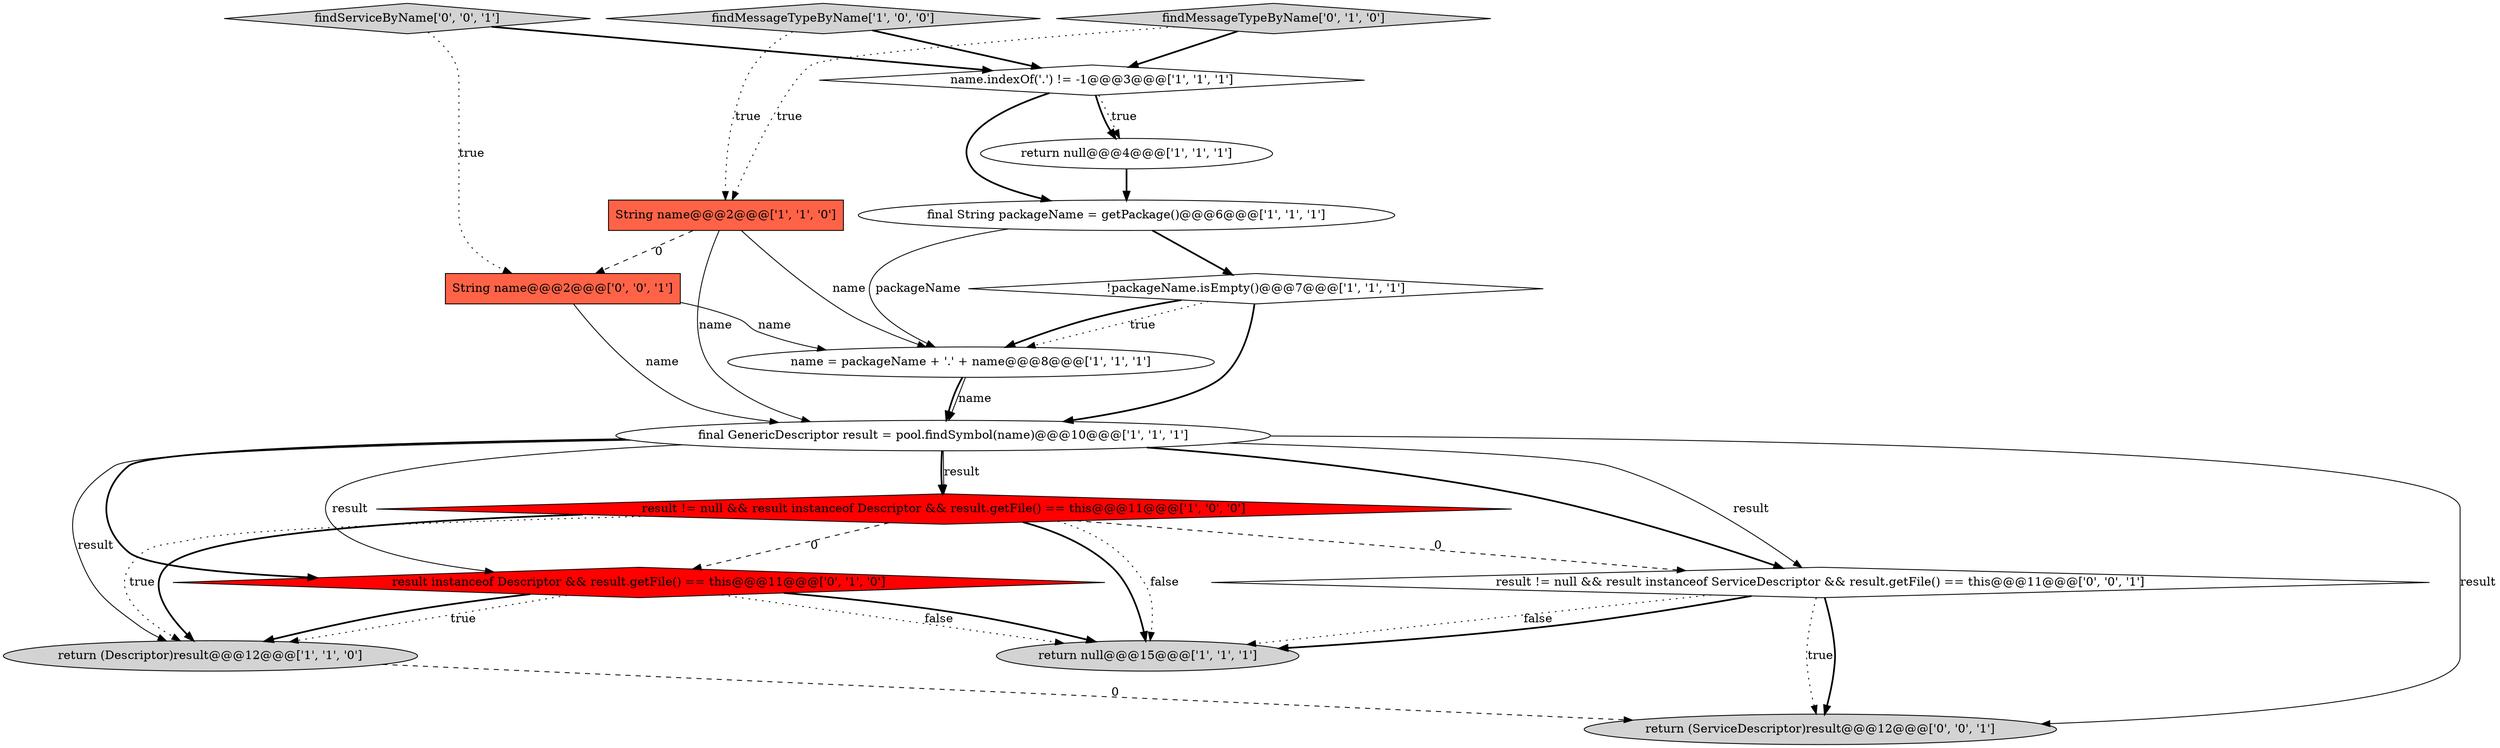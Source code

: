 digraph {
4 [style = filled, label = "name = packageName + '.' + name@@@8@@@['1', '1', '1']", fillcolor = white, shape = ellipse image = "AAA0AAABBB1BBB"];
8 [style = filled, label = "result != null && result instanceof Descriptor && result.getFile() == this@@@11@@@['1', '0', '0']", fillcolor = red, shape = diamond image = "AAA1AAABBB1BBB"];
12 [style = filled, label = "result instanceof Descriptor && result.getFile() == this@@@11@@@['0', '1', '0']", fillcolor = red, shape = diamond image = "AAA1AAABBB2BBB"];
13 [style = filled, label = "findServiceByName['0', '0', '1']", fillcolor = lightgray, shape = diamond image = "AAA0AAABBB3BBB"];
14 [style = filled, label = "String name@@@2@@@['0', '0', '1']", fillcolor = tomato, shape = box image = "AAA0AAABBB3BBB"];
1 [style = filled, label = "String name@@@2@@@['1', '1', '0']", fillcolor = tomato, shape = box image = "AAA0AAABBB1BBB"];
11 [style = filled, label = "findMessageTypeByName['0', '1', '0']", fillcolor = lightgray, shape = diamond image = "AAA0AAABBB2BBB"];
6 [style = filled, label = "final String packageName = getPackage()@@@6@@@['1', '1', '1']", fillcolor = white, shape = ellipse image = "AAA0AAABBB1BBB"];
0 [style = filled, label = "return null@@@15@@@['1', '1', '1']", fillcolor = lightgray, shape = ellipse image = "AAA0AAABBB1BBB"];
7 [style = filled, label = "findMessageTypeByName['1', '0', '0']", fillcolor = lightgray, shape = diamond image = "AAA0AAABBB1BBB"];
2 [style = filled, label = "name.indexOf('.') != -1@@@3@@@['1', '1', '1']", fillcolor = white, shape = diamond image = "AAA0AAABBB1BBB"];
15 [style = filled, label = "result != null && result instanceof ServiceDescriptor && result.getFile() == this@@@11@@@['0', '0', '1']", fillcolor = white, shape = diamond image = "AAA0AAABBB3BBB"];
3 [style = filled, label = "return (Descriptor)result@@@12@@@['1', '1', '0']", fillcolor = lightgray, shape = ellipse image = "AAA0AAABBB1BBB"];
10 [style = filled, label = "!packageName.isEmpty()@@@7@@@['1', '1', '1']", fillcolor = white, shape = diamond image = "AAA0AAABBB1BBB"];
5 [style = filled, label = "final GenericDescriptor result = pool.findSymbol(name)@@@10@@@['1', '1', '1']", fillcolor = white, shape = ellipse image = "AAA0AAABBB1BBB"];
16 [style = filled, label = "return (ServiceDescriptor)result@@@12@@@['0', '0', '1']", fillcolor = lightgray, shape = ellipse image = "AAA0AAABBB3BBB"];
9 [style = filled, label = "return null@@@4@@@['1', '1', '1']", fillcolor = white, shape = ellipse image = "AAA0AAABBB1BBB"];
1->5 [style = solid, label="name"];
12->3 [style = dotted, label="true"];
5->8 [style = bold, label=""];
1->14 [style = dashed, label="0"];
5->15 [style = solid, label="result"];
5->16 [style = solid, label="result"];
2->6 [style = bold, label=""];
11->1 [style = dotted, label="true"];
8->15 [style = dashed, label="0"];
8->3 [style = bold, label=""];
12->0 [style = dotted, label="false"];
14->4 [style = solid, label="name"];
5->15 [style = bold, label=""];
4->5 [style = solid, label="name"];
8->12 [style = dashed, label="0"];
2->9 [style = bold, label=""];
6->4 [style = solid, label="packageName"];
15->16 [style = dotted, label="true"];
15->16 [style = bold, label=""];
12->0 [style = bold, label=""];
8->3 [style = dotted, label="true"];
11->2 [style = bold, label=""];
9->6 [style = bold, label=""];
5->8 [style = solid, label="result"];
1->4 [style = solid, label="name"];
8->0 [style = bold, label=""];
5->3 [style = solid, label="result"];
15->0 [style = dotted, label="false"];
2->9 [style = dotted, label="true"];
10->5 [style = bold, label=""];
5->12 [style = bold, label=""];
7->2 [style = bold, label=""];
14->5 [style = solid, label="name"];
6->10 [style = bold, label=""];
15->0 [style = bold, label=""];
5->12 [style = solid, label="result"];
10->4 [style = bold, label=""];
12->3 [style = bold, label=""];
10->4 [style = dotted, label="true"];
7->1 [style = dotted, label="true"];
13->14 [style = dotted, label="true"];
8->0 [style = dotted, label="false"];
4->5 [style = bold, label=""];
3->16 [style = dashed, label="0"];
13->2 [style = bold, label=""];
}
